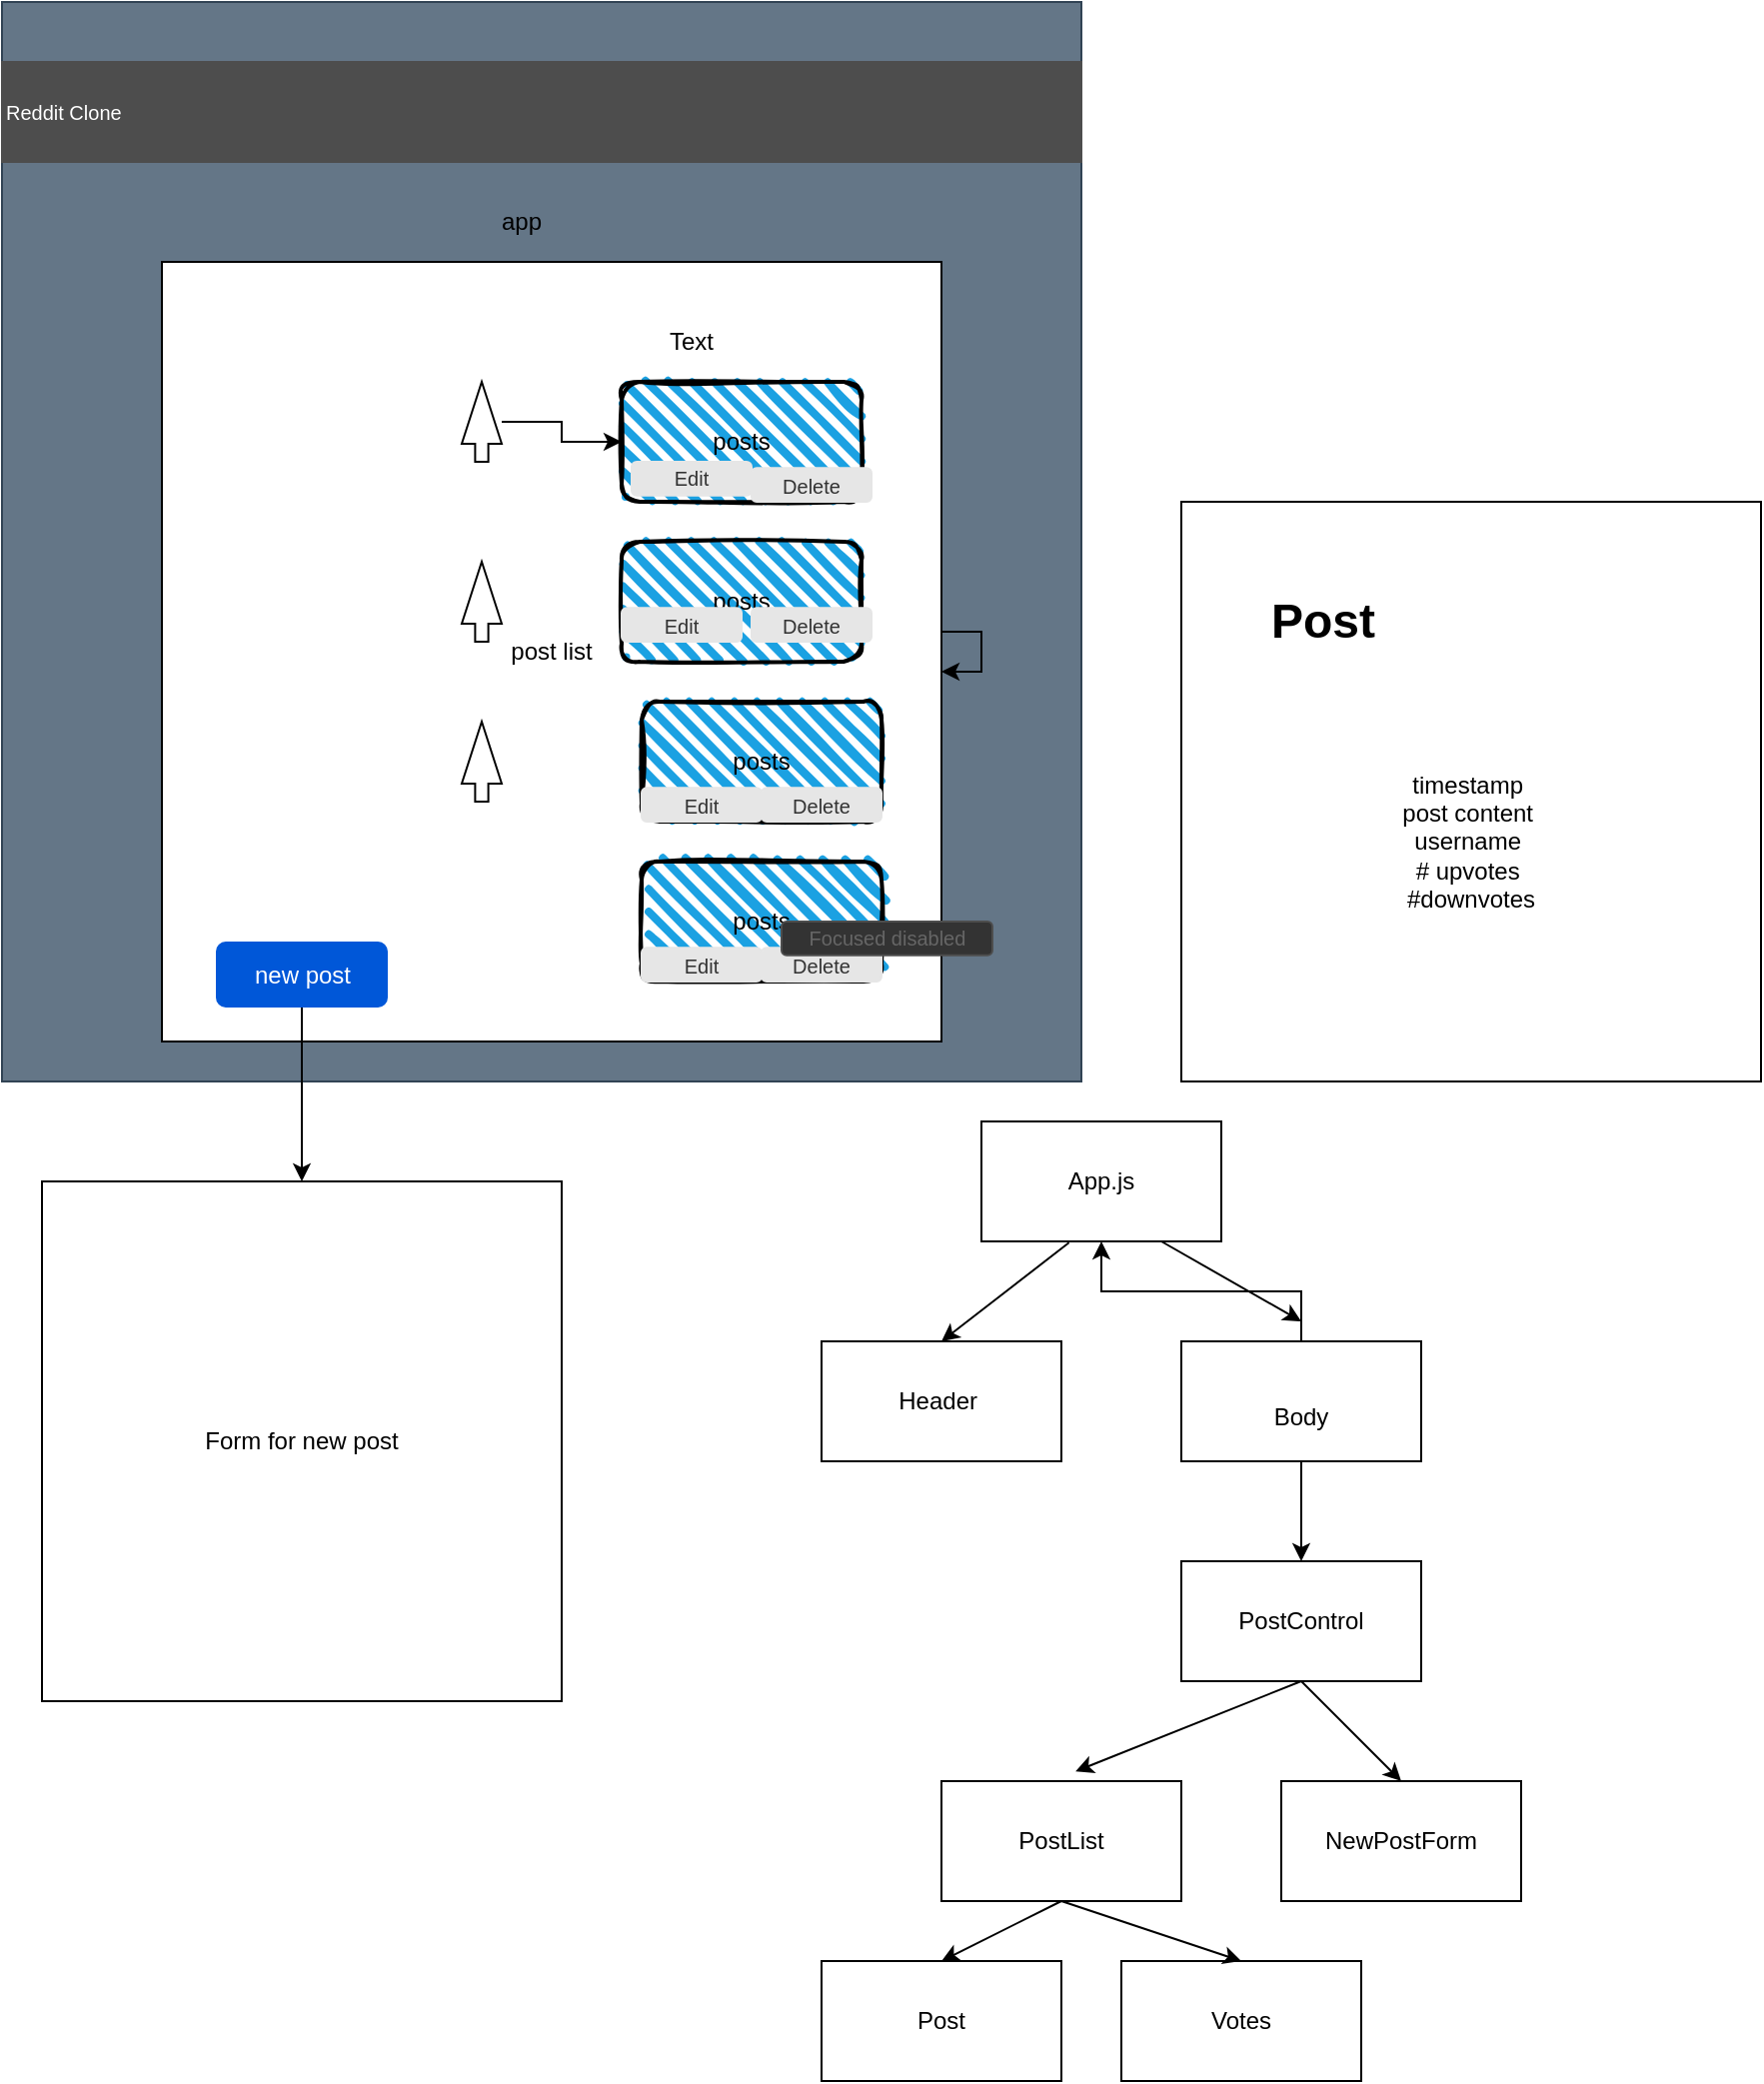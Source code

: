 <mxfile version="13.6.5">
    <diagram id="oJLmc_YK-XbFHjZjq7jt" name="Page-1">
        <mxGraphModel dx="1220" dy="1956" grid="1" gridSize="10" guides="1" tooltips="1" connect="1" arrows="1" fold="1" page="1" pageScale="1" pageWidth="850" pageHeight="1100" math="0" shadow="0">
            <root>
                <mxCell id="0"/>
                <mxCell id="1" parent="0"/>
                <mxCell id="2" value="" style="whiteSpace=wrap;html=1;aspect=fixed;fillColor=#647687;strokeColor=#314354;fontColor=#ffffff;" parent="1" vertex="1">
                    <mxGeometry x="60" y="-10" width="540" height="540" as="geometry"/>
                </mxCell>
                <mxCell id="3" value="Reddit Clone" style="whiteSpace=wrap;html=1;shadow=0;dashed=0;fontSize=10;align=left;fillColor=#4D4D4D;strokeColor=#4D4D4D;fontColor=#FFFFFF;" parent="1" vertex="1">
                    <mxGeometry x="60" y="20" width="540" height="50" as="geometry"/>
                </mxCell>
                <mxCell id="4" value="post list" style="whiteSpace=wrap;html=1;aspect=fixed;" parent="1" vertex="1">
                    <mxGeometry x="140" y="120" width="390" height="390" as="geometry"/>
                </mxCell>
                <mxCell id="6" value="posts" style="rounded=1;whiteSpace=wrap;html=1;strokeWidth=2;fillWeight=4;hachureGap=8;hachureAngle=45;fillColor=#1ba1e2;sketch=1;" parent="1" vertex="1">
                    <mxGeometry x="370" y="180" width="120" height="60" as="geometry"/>
                </mxCell>
                <mxCell id="7" value="posts" style="rounded=1;whiteSpace=wrap;html=1;strokeWidth=2;fillWeight=4;hachureGap=8;hachureAngle=45;fillColor=#1ba1e2;sketch=1;" parent="1" vertex="1">
                    <mxGeometry x="370" y="260" width="120" height="60" as="geometry"/>
                </mxCell>
                <mxCell id="8" value="posts" style="rounded=1;whiteSpace=wrap;html=1;strokeWidth=2;fillWeight=4;hachureGap=8;hachureAngle=45;fillColor=#1ba1e2;sketch=1;" parent="1" vertex="1">
                    <mxGeometry x="380" y="340" width="120" height="60" as="geometry"/>
                </mxCell>
                <mxCell id="9" value="posts" style="rounded=1;whiteSpace=wrap;html=1;strokeWidth=2;fillWeight=4;hachureGap=8;hachureAngle=45;fillColor=#1ba1e2;sketch=1;" parent="1" vertex="1">
                    <mxGeometry x="380" y="420" width="120" height="60" as="geometry"/>
                </mxCell>
                <mxCell id="17" style="edgeStyle=orthogonalEdgeStyle;rounded=0;orthogonalLoop=1;jettySize=auto;html=1;" parent="1" source="10" target="6" edge="1">
                    <mxGeometry relative="1" as="geometry"/>
                </mxCell>
                <mxCell id="10" value="" style="html=1;shadow=0;dashed=0;align=center;verticalAlign=middle;shape=mxgraph.arrows2.arrow;dy=0.67;dx=31;direction=north;notch=0;" parent="1" vertex="1">
                    <mxGeometry x="290" y="180" width="20" height="40" as="geometry"/>
                </mxCell>
                <mxCell id="14" style="edgeStyle=orthogonalEdgeStyle;rounded=0;orthogonalLoop=1;jettySize=auto;html=1;" parent="1" source="4" target="4" edge="1">
                    <mxGeometry relative="1" as="geometry"/>
                </mxCell>
                <mxCell id="11" value="" style="html=1;shadow=0;dashed=0;align=center;verticalAlign=middle;shape=mxgraph.arrows2.arrow;dy=0.67;dx=31;direction=north;notch=0;" parent="1" vertex="1">
                    <mxGeometry x="290" y="270" width="20" height="40" as="geometry"/>
                </mxCell>
                <mxCell id="12" value="" style="html=1;shadow=0;dashed=0;align=center;verticalAlign=middle;shape=mxgraph.arrows2.arrow;dy=0.67;dx=31;direction=north;notch=0;" parent="1" vertex="1">
                    <mxGeometry x="290" y="350" width="20" height="40" as="geometry"/>
                </mxCell>
                <mxCell id="15" value="app" style="text;html=1;strokeColor=none;fillColor=none;align=center;verticalAlign=middle;whiteSpace=wrap;rounded=0;" parent="1" vertex="1">
                    <mxGeometry x="300" y="90" width="40" height="20" as="geometry"/>
                </mxCell>
                <mxCell id="16" value="Text" style="text;html=1;strokeColor=none;fillColor=none;align=center;verticalAlign=middle;whiteSpace=wrap;rounded=0;" parent="1" vertex="1">
                    <mxGeometry x="385" y="150" width="40" height="20" as="geometry"/>
                </mxCell>
                <mxCell id="18" value="Form for new post" style="whiteSpace=wrap;html=1;aspect=fixed;" parent="1" vertex="1">
                    <mxGeometry x="80" y="580" width="260" height="260" as="geometry"/>
                </mxCell>
                <mxCell id="20" style="edgeStyle=orthogonalEdgeStyle;rounded=0;orthogonalLoop=1;jettySize=auto;html=1;exitX=0.5;exitY=1;exitDx=0;exitDy=0;entryX=0.5;entryY=0;entryDx=0;entryDy=0;" parent="1" source="19" target="18" edge="1">
                    <mxGeometry relative="1" as="geometry"/>
                </mxCell>
                <mxCell id="19" value="new post&lt;br&gt;" style="rounded=1;fillColor=#0057D8;strokeColor=none;html=1;fontColor=#ffffff;align=center;verticalAlign=middle;fontStyle=0;fontSize=12" parent="1" vertex="1">
                    <mxGeometry x="167" y="460" width="86" height="33" as="geometry"/>
                </mxCell>
                <mxCell id="22" value="Edit" style="rounded=1;html=1;shadow=0;dashed=0;whiteSpace=wrap;fontSize=10;fillColor=#E6E6E6;align=center;strokeColor=#E6E6E6;fontColor=#333333;" vertex="1" parent="1">
                    <mxGeometry x="380" y="463.12" width="60" height="16.88" as="geometry"/>
                </mxCell>
                <mxCell id="23" value="Delete&lt;span style=&quot;color: rgba(0 , 0 , 0 , 0) ; font-family: monospace ; font-size: 0px&quot;&gt;%3CmxGraphModel%3E%3Croot%3E%3CmxCell%20id%3D%220%22%2F%3E%3CmxCell%20id%3D%221%22%20parent%3D%220%22%2F%3E%3CmxCell%20id%3D%222%22%20value%3D%22Edit%22%20style%3D%22rounded%3D1%3Bhtml%3D1%3Bshadow%3D0%3Bdashed%3D0%3BwhiteSpace%3Dwrap%3BfontSize%3D10%3BfillColor%3D%23E6E6E6%3Balign%3Dcenter%3BstrokeColor%3D%23E6E6E6%3BfontColor%3D%23333333%3B%22%20vertex%3D%221%22%20parent%3D%221%22%3E%3CmxGeometry%20x%3D%22380%22%20y%3D%22463.12%22%20width%3D%2260%22%20height%3D%2216.88%22%20as%3D%22geometry%22%2F%3E%3C%2FmxCell%3E%3C%2Froot%3E%3C%2FmxGraphModel%3E&lt;/span&gt;" style="rounded=1;html=1;shadow=0;dashed=0;whiteSpace=wrap;fontSize=10;fillColor=#E6E6E6;align=center;strokeColor=#E6E6E6;fontColor=#333333;" vertex="1" parent="1">
                    <mxGeometry x="440" y="463.12" width="60" height="16.88" as="geometry"/>
                </mxCell>
                <mxCell id="24" value="Edit" style="rounded=1;html=1;shadow=0;dashed=0;whiteSpace=wrap;fontSize=10;fillColor=#E6E6E6;align=center;strokeColor=#E6E6E6;fontColor=#333333;" vertex="1" parent="1">
                    <mxGeometry x="375" y="220" width="60" height="16.88" as="geometry"/>
                </mxCell>
                <mxCell id="25" value="Edit" style="rounded=1;html=1;shadow=0;dashed=0;whiteSpace=wrap;fontSize=10;fillColor=#E6E6E6;align=center;strokeColor=#E6E6E6;fontColor=#333333;" vertex="1" parent="1">
                    <mxGeometry x="380" y="383.12" width="60" height="16.88" as="geometry"/>
                </mxCell>
                <mxCell id="27" value="Edit" style="rounded=1;html=1;shadow=0;dashed=0;whiteSpace=wrap;fontSize=10;fillColor=#E6E6E6;align=center;strokeColor=#E6E6E6;fontColor=#333333;" vertex="1" parent="1">
                    <mxGeometry x="370" y="293.12" width="60" height="16.88" as="geometry"/>
                </mxCell>
                <mxCell id="28" value="Delete&lt;span style=&quot;color: rgba(0 , 0 , 0 , 0) ; font-family: monospace ; font-size: 0px&quot;&gt;%3CmxGraphModel%3E%3Croot%3E%3CmxCell%20id%3D%220%22%2F%3E%3CmxCell%20id%3D%221%22%20parent%3D%220%22%2F%3E%3CmxCell%20id%3D%222%22%20value%3D%22Edit%22%20style%3D%22rounded%3D1%3Bhtml%3D1%3Bshadow%3D0%3Bdashed%3D0%3BwhiteSpace%3Dwrap%3BfontSize%3D10%3BfillColor%3D%23E6E6E6%3Balign%3Dcenter%3BstrokeColor%3D%23E6E6E6%3BfontColor%3D%23333333%3B%22%20vertex%3D%221%22%20parent%3D%221%22%3E%3CmxGeometry%20x%3D%22380%22%20y%3D%22463.12%22%20width%3D%2260%22%20height%3D%2216.88%22%20as%3D%22geometry%22%2F%3E%3C%2FmxCell%3E%3C%2Froot%3E%3C%2FmxGraphModel%3E&lt;/span&gt;" style="rounded=1;html=1;shadow=0;dashed=0;whiteSpace=wrap;fontSize=10;fillColor=#E6E6E6;align=center;strokeColor=#E6E6E6;fontColor=#333333;" vertex="1" parent="1">
                    <mxGeometry x="435" y="293.12" width="60" height="16.88" as="geometry"/>
                </mxCell>
                <mxCell id="29" value="Delete&lt;span style=&quot;color: rgba(0 , 0 , 0 , 0) ; font-family: monospace ; font-size: 0px&quot;&gt;%3CmxGraphModel%3E%3Croot%3E%3CmxCell%20id%3D%220%22%2F%3E%3CmxCell%20id%3D%221%22%20parent%3D%220%22%2F%3E%3CmxCell%20id%3D%222%22%20value%3D%22Edit%22%20style%3D%22rounded%3D1%3Bhtml%3D1%3Bshadow%3D0%3Bdashed%3D0%3BwhiteSpace%3Dwrap%3BfontSize%3D10%3BfillColor%3D%23E6E6E6%3Balign%3Dcenter%3BstrokeColor%3D%23E6E6E6%3BfontColor%3D%23333333%3B%22%20vertex%3D%221%22%20parent%3D%221%22%3E%3CmxGeometry%20x%3D%22380%22%20y%3D%22463.12%22%20width%3D%2260%22%20height%3D%2216.88%22%20as%3D%22geometry%22%2F%3E%3C%2FmxCell%3E%3C%2Froot%3E%3C%2FmxGraphModel%3E&lt;/span&gt;" style="rounded=1;html=1;shadow=0;dashed=0;whiteSpace=wrap;fontSize=10;fillColor=#E6E6E6;align=center;strokeColor=#E6E6E6;fontColor=#333333;" vertex="1" parent="1">
                    <mxGeometry x="435" y="223.12" width="60" height="16.88" as="geometry"/>
                </mxCell>
                <mxCell id="31" value="Delete&lt;span style=&quot;color: rgba(0 , 0 , 0 , 0) ; font-family: monospace ; font-size: 0px&quot;&gt;%3CmxGraphModel%3E%3Croot%3E%3CmxCell%20id%3D%220%22%2F%3E%3CmxCell%20id%3D%221%22%20parent%3D%220%22%2F%3E%3CmxCell%20id%3D%222%22%20value%3D%22Edit%22%20style%3D%22rounded%3D1%3Bhtml%3D1%3Bshadow%3D0%3Bdashed%3D0%3BwhiteSpace%3Dwrap%3BfontSize%3D10%3BfillColor%3D%23E6E6E6%3Balign%3Dcenter%3BstrokeColor%3D%23E6E6E6%3BfontColor%3D%23333333%3B%22%20vertex%3D%221%22%20parent%3D%221%22%3E%3CmxGeometry%20x%3D%22380%22%20y%3D%22463.12%22%20width%3D%2260%22%20height%3D%2216.88%22%20as%3D%22geometry%22%2F%3E%3C%2FmxCell%3E%3C%2Froot%3E%3C%2FmxGraphModel%3E&lt;/span&gt;" style="rounded=1;html=1;shadow=0;dashed=0;whiteSpace=wrap;fontSize=10;fillColor=#E6E6E6;align=center;strokeColor=#E6E6E6;fontColor=#333333;" vertex="1" parent="1">
                    <mxGeometry x="440" y="383.12" width="60" height="16.88" as="geometry"/>
                </mxCell>
                <mxCell id="32" value="" style="rounded=0;whiteSpace=wrap;html=1;" vertex="1" parent="1">
                    <mxGeometry x="650" y="240" width="290" height="290" as="geometry"/>
                </mxCell>
                <mxCell id="33" value="&lt;h1&gt;Post&lt;/h1&gt;" style="text;html=1;strokeColor=none;fillColor=none;spacing=5;spacingTop=-20;whiteSpace=wrap;overflow=hidden;rounded=0;" vertex="1" parent="1">
                    <mxGeometry x="690" y="280" width="190" height="120" as="geometry"/>
                </mxCell>
                <mxCell id="34" value="timestamp&amp;nbsp;&lt;br&gt;post content&amp;nbsp;&lt;br&gt;username&amp;nbsp;&lt;br&gt;# upvotes&amp;nbsp;&lt;br&gt;#downvotes&lt;br&gt;" style="text;html=1;strokeColor=none;fillColor=none;align=center;verticalAlign=middle;whiteSpace=wrap;rounded=0;" vertex="1" parent="1">
                    <mxGeometry x="690" y="340" width="210" height="140" as="geometry"/>
                </mxCell>
                <mxCell id="35" value="App.js" style="rounded=0;whiteSpace=wrap;html=1;" vertex="1" parent="1">
                    <mxGeometry x="550" y="550" width="120" height="60" as="geometry"/>
                </mxCell>
                <mxCell id="37" value="PostControl" style="rounded=0;whiteSpace=wrap;html=1;" vertex="1" parent="1">
                    <mxGeometry x="650" y="770" width="120" height="60" as="geometry"/>
                </mxCell>
                <mxCell id="39" value="Header&amp;nbsp;" style="rounded=0;whiteSpace=wrap;html=1;" vertex="1" parent="1">
                    <mxGeometry x="470" y="660" width="120" height="60" as="geometry"/>
                </mxCell>
                <mxCell id="49" style="edgeStyle=orthogonalEdgeStyle;rounded=0;orthogonalLoop=1;jettySize=auto;html=1;exitX=0.5;exitY=1;exitDx=0;exitDy=0;entryX=0.5;entryY=0;entryDx=0;entryDy=0;" edge="1" parent="1" source="40" target="37">
                    <mxGeometry relative="1" as="geometry"/>
                </mxCell>
                <mxCell id="60" value="" style="edgeStyle=orthogonalEdgeStyle;rounded=0;orthogonalLoop=1;jettySize=auto;html=1;" edge="1" parent="1" source="40" target="35">
                    <mxGeometry relative="1" as="geometry"/>
                </mxCell>
                <mxCell id="40" value="&lt;br&gt;Body" style="rounded=0;whiteSpace=wrap;html=1;" vertex="1" parent="1">
                    <mxGeometry x="650" y="660" width="120" height="60" as="geometry"/>
                </mxCell>
                <mxCell id="41" value="" style="endArrow=classic;html=1;exitX=0.365;exitY=1.011;exitDx=0;exitDy=0;exitPerimeter=0;entryX=0.5;entryY=0;entryDx=0;entryDy=0;" edge="1" parent="1" source="35" target="39">
                    <mxGeometry width="50" height="50" relative="1" as="geometry">
                        <mxPoint x="350" y="610" as="sourcePoint"/>
                        <mxPoint x="400" y="560" as="targetPoint"/>
                    </mxGeometry>
                </mxCell>
                <mxCell id="42" value="Focused disabled" style="rounded=1;html=1;shadow=0;dashed=0;whiteSpace=wrap;fontSize=10;fillColor=#333333;align=center;strokeColor=#4D4D4D;fontColor=#666666;" vertex="1" parent="1">
                    <mxGeometry x="450" y="450" width="105.5" height="16.88" as="geometry"/>
                </mxCell>
                <mxCell id="47" value="" style="endArrow=classic;html=1;exitX=0.75;exitY=1;exitDx=0;exitDy=0;" edge="1" parent="1" source="35">
                    <mxGeometry width="50" height="50" relative="1" as="geometry">
                        <mxPoint x="650" y="640" as="sourcePoint"/>
                        <mxPoint x="710" y="650" as="targetPoint"/>
                    </mxGeometry>
                </mxCell>
                <mxCell id="52" value="NewPostForm" style="rounded=0;whiteSpace=wrap;html=1;" vertex="1" parent="1">
                    <mxGeometry x="700" y="880" width="120" height="60" as="geometry"/>
                </mxCell>
                <mxCell id="53" value="PostList" style="rounded=0;whiteSpace=wrap;html=1;" vertex="1" parent="1">
                    <mxGeometry x="530" y="880" width="120" height="60" as="geometry"/>
                </mxCell>
                <mxCell id="54" value="" style="endArrow=classic;html=1;exitX=0.5;exitY=1;exitDx=0;exitDy=0;entryX=0.5;entryY=0;entryDx=0;entryDy=0;" edge="1" parent="1" source="37" target="52">
                    <mxGeometry width="50" height="50" relative="1" as="geometry">
                        <mxPoint x="350" y="670" as="sourcePoint"/>
                        <mxPoint x="420" y="640" as="targetPoint"/>
                    </mxGeometry>
                </mxCell>
                <mxCell id="55" value="" style="endArrow=classic;html=1;entryX=0.559;entryY=-0.081;entryDx=0;entryDy=0;entryPerimeter=0;exitX=0.5;exitY=1;exitDx=0;exitDy=0;" edge="1" parent="1" source="37" target="53">
                    <mxGeometry width="50" height="50" relative="1" as="geometry">
                        <mxPoint x="360" y="670" as="sourcePoint"/>
                        <mxPoint x="410" y="620" as="targetPoint"/>
                    </mxGeometry>
                </mxCell>
                <mxCell id="56" value="Post" style="rounded=0;whiteSpace=wrap;html=1;" vertex="1" parent="1">
                    <mxGeometry x="470" y="970" width="120" height="60" as="geometry"/>
                </mxCell>
                <mxCell id="57" value="" style="endArrow=classic;html=1;exitX=0.5;exitY=1;exitDx=0;exitDy=0;entryX=0.5;entryY=0;entryDx=0;entryDy=0;" edge="1" parent="1" source="53" target="56">
                    <mxGeometry width="50" height="50" relative="1" as="geometry">
                        <mxPoint x="565" y="1200" as="sourcePoint"/>
                        <mxPoint x="615" y="1150" as="targetPoint"/>
                    </mxGeometry>
                </mxCell>
                <mxCell id="58" value="Votes" style="rounded=0;whiteSpace=wrap;html=1;" vertex="1" parent="1">
                    <mxGeometry x="620" y="970" width="120" height="60" as="geometry"/>
                </mxCell>
                <mxCell id="59" value="" style="endArrow=classic;html=1;exitX=0.5;exitY=1;exitDx=0;exitDy=0;entryX=0.5;entryY=0;entryDx=0;entryDy=0;" edge="1" parent="1" source="53" target="58">
                    <mxGeometry width="50" height="50" relative="1" as="geometry">
                        <mxPoint x="360" y="1000" as="sourcePoint"/>
                        <mxPoint x="410" y="950" as="targetPoint"/>
                    </mxGeometry>
                </mxCell>
            </root>
        </mxGraphModel>
    </diagram>
</mxfile>